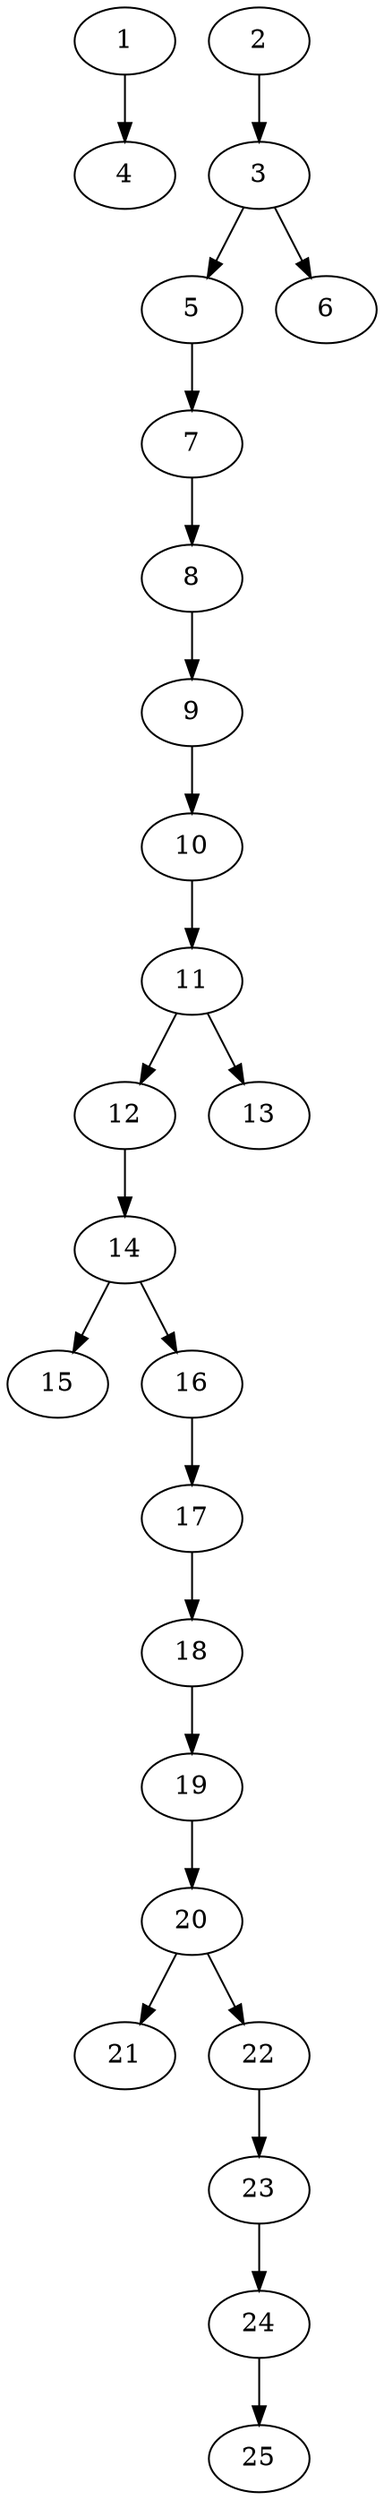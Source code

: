 // DAG automatically generated by daggen at Thu Oct  3 14:00:39 2019
// ./daggen --dot -n 25 --ccr 0.4 --fat 0.3 --regular 0.9 --density 0.5 --mindata 5242880 --maxdata 52428800 
digraph G {
  1 [size="126568960", alpha="0.12", expect_size="50627584"] 
  1 -> 4 [size ="50627584"]
  2 [size="82903040", alpha="0.15", expect_size="33161216"] 
  2 -> 3 [size ="33161216"]
  3 [size="111600640", alpha="0.06", expect_size="44640256"] 
  3 -> 5 [size ="44640256"]
  3 -> 6 [size ="44640256"]
  4 [size="63275520", alpha="0.06", expect_size="25310208"] 
  5 [size="16307200", alpha="0.17", expect_size="6522880"] 
  5 -> 7 [size ="6522880"]
  6 [size="44820480", alpha="0.00", expect_size="17928192"] 
  7 [size="67750400", alpha="0.12", expect_size="27100160"] 
  7 -> 8 [size ="27100160"]
  8 [size="116526080", alpha="0.16", expect_size="46610432"] 
  8 -> 9 [size ="46610432"]
  9 [size="44789760", alpha="0.04", expect_size="17915904"] 
  9 -> 10 [size ="17915904"]
  10 [size="115573760", alpha="0.09", expect_size="46229504"] 
  10 -> 11 [size ="46229504"]
  11 [size="109035520", alpha="0.11", expect_size="43614208"] 
  11 -> 12 [size ="43614208"]
  11 -> 13 [size ="43614208"]
  12 [size="63183360", alpha="0.18", expect_size="25273344"] 
  12 -> 14 [size ="25273344"]
  13 [size="36492800", alpha="0.14", expect_size="14597120"] 
  14 [size="74769920", alpha="0.05", expect_size="29907968"] 
  14 -> 15 [size ="29907968"]
  14 -> 16 [size ="29907968"]
  15 [size="108408320", alpha="0.12", expect_size="43363328"] 
  16 [size="88939520", alpha="0.02", expect_size="35575808"] 
  16 -> 17 [size ="35575808"]
  17 [size="90293760", alpha="0.12", expect_size="36117504"] 
  17 -> 18 [size ="36117504"]
  18 [size="40737280", alpha="0.15", expect_size="16294912"] 
  18 -> 19 [size ="16294912"]
  19 [size="14740480", alpha="0.00", expect_size="5896192"] 
  19 -> 20 [size ="5896192"]
  20 [size="36165120", alpha="0.08", expect_size="14466048"] 
  20 -> 21 [size ="14466048"]
  20 -> 22 [size ="14466048"]
  21 [size="87229440", alpha="0.15", expect_size="34891776"] 
  22 [size="32092160", alpha="0.13", expect_size="12836864"] 
  22 -> 23 [size ="12836864"]
  23 [size="20467200", alpha="0.09", expect_size="8186880"] 
  23 -> 24 [size ="8186880"]
  24 [size="105182720", alpha="0.12", expect_size="42073088"] 
  24 -> 25 [size ="42073088"]
  25 [size="15900160", alpha="0.17", expect_size="6360064"] 
}

